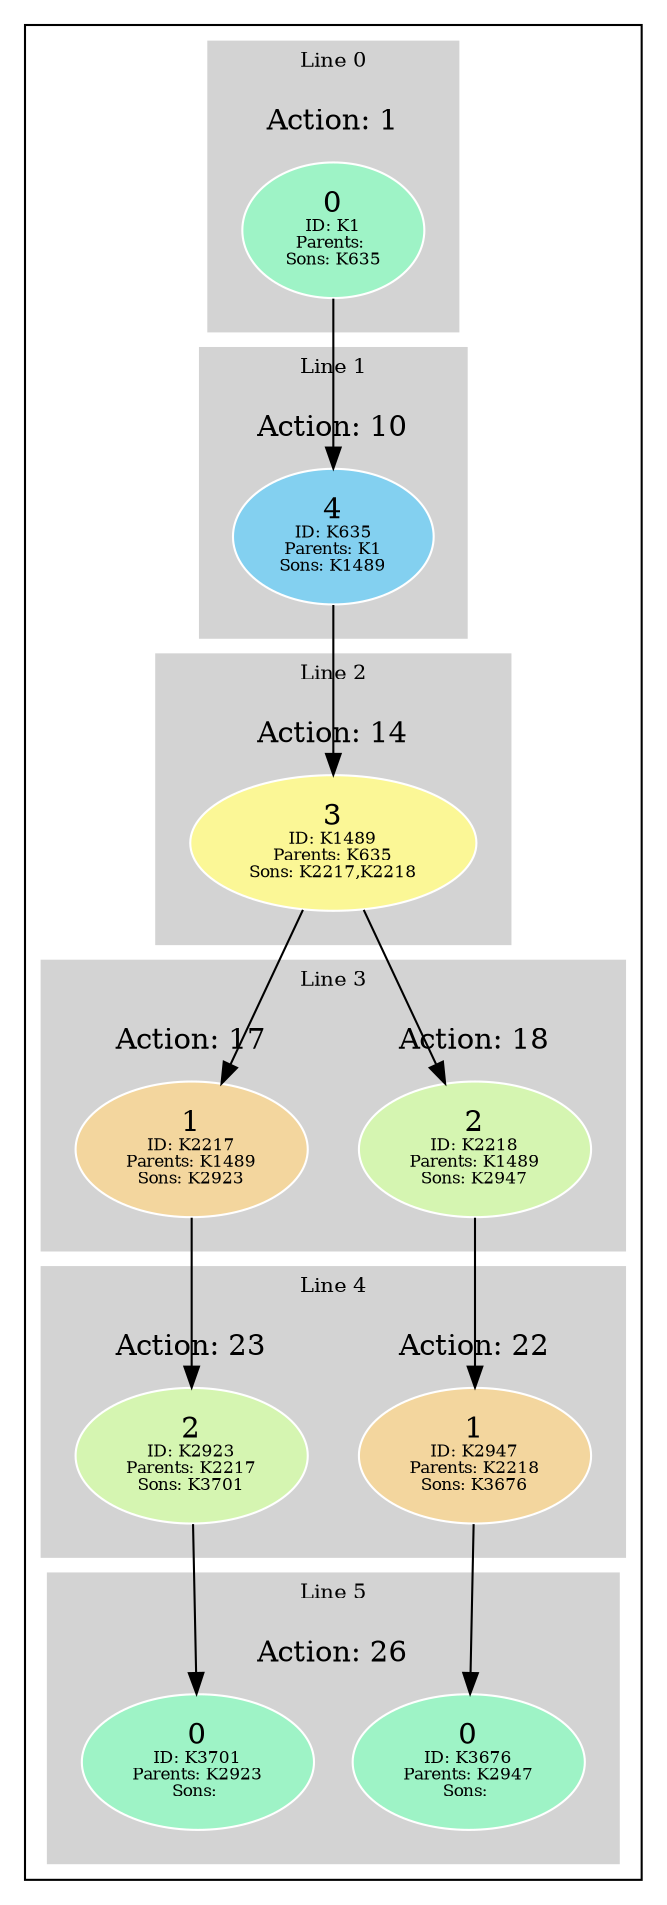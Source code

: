 digraph G {
subgraph cluster_info {
        subgraph cluster_0 {
        style=filled;
        color=lightgrey;
        node [style=filled,color=white];
        subgraph cluster_act_1 {
label = "Action: 1"step_K1 [fillcolor="#9ef3c6"  label=<0<BR /><FONT POINT-SIZE="8">ID: K1</FONT><BR /><FONT POINT-SIZE="8">Parents: </FONT><BR /><FONT POINT-SIZE="8">Sons: K635</FONT>>]
}

        fontsize="10"
        label = "Line 0";
        }

        subgraph cluster_4 {
        style=filled;
        color=lightgrey;
        node [style=filled,color=white];
        subgraph cluster_act_22 {
label = "Action: 22"step_K2947 [fillcolor="#f3d69e"  label=<1<BR /><FONT POINT-SIZE="8">ID: K2947</FONT><BR /><FONT POINT-SIZE="8">Parents: K2218</FONT><BR /><FONT POINT-SIZE="8">Sons: K3676</FONT>>]
}
subgraph cluster_act_23 {
label = "Action: 23"step_K2923 [fillcolor="#d5f5b1"  label=<2<BR /><FONT POINT-SIZE="8">ID: K2923</FONT><BR /><FONT POINT-SIZE="8">Parents: K2217</FONT><BR /><FONT POINT-SIZE="8">Sons: K3701</FONT>>]
}

        fontsize="10"
        label = "Line 4";
        }

        subgraph cluster_2 {
        style=filled;
        color=lightgrey;
        node [style=filled,color=white];
        subgraph cluster_act_14 {
label = "Action: 14"step_K1489 [fillcolor="#fbf796"  label=<3<BR /><FONT POINT-SIZE="8">ID: K1489</FONT><BR /><FONT POINT-SIZE="8">Parents: K635</FONT><BR /><FONT POINT-SIZE="8">Sons: K2217,K2218</FONT>>]
}

        fontsize="10"
        label = "Line 2";
        }

        subgraph cluster_3 {
        style=filled;
        color=lightgrey;
        node [style=filled,color=white];
        subgraph cluster_act_17 {
label = "Action: 17"step_K2217 [fillcolor="#f3d69e"  label=<1<BR /><FONT POINT-SIZE="8">ID: K2217</FONT><BR /><FONT POINT-SIZE="8">Parents: K1489</FONT><BR /><FONT POINT-SIZE="8">Sons: K2923</FONT>>]
}
subgraph cluster_act_18 {
label = "Action: 18"step_K2218 [fillcolor="#d5f5b1"  label=<2<BR /><FONT POINT-SIZE="8">ID: K2218</FONT><BR /><FONT POINT-SIZE="8">Parents: K1489</FONT><BR /><FONT POINT-SIZE="8">Sons: K2947</FONT>>]
}

        fontsize="10"
        label = "Line 3";
        }

        subgraph cluster_5 {
        style=filled;
        color=lightgrey;
        node [style=filled,color=white];
        subgraph cluster_act_26 {
label = "Action: 26"step_K3701 [fillcolor="#9ef3c6"  label=<0<BR /><FONT POINT-SIZE="8">ID: K3701</FONT><BR /><FONT POINT-SIZE="8">Parents: K2923</FONT><BR /><FONT POINT-SIZE="8">Sons: </FONT>>]
step_K3676 [fillcolor="#9ef3c6"  label=<0<BR /><FONT POINT-SIZE="8">ID: K3676</FONT><BR /><FONT POINT-SIZE="8">Parents: K2947</FONT><BR /><FONT POINT-SIZE="8">Sons: </FONT>>]
}
subgraph cluster_act_26 {
label = "Action: 26"step_K3701 [fillcolor="#9ef3c6"  label=<0<BR /><FONT POINT-SIZE="8">ID: K3701</FONT><BR /><FONT POINT-SIZE="8">Parents: K2923</FONT><BR /><FONT POINT-SIZE="8">Sons: </FONT>>]
step_K3676 [fillcolor="#9ef3c6"  label=<0<BR /><FONT POINT-SIZE="8">ID: K3676</FONT><BR /><FONT POINT-SIZE="8">Parents: K2947</FONT><BR /><FONT POINT-SIZE="8">Sons: </FONT>>]
}

        fontsize="10"
        label = "Line 5";
        }

        subgraph cluster_1 {
        style=filled;
        color=lightgrey;
        node [style=filled,color=white];
        subgraph cluster_act_10 {
label = "Action: 10"step_K635 [fillcolor="#83d0f0"  label=<4<BR /><FONT POINT-SIZE="8">ID: K635</FONT><BR /><FONT POINT-SIZE="8">Parents: K1</FONT><BR /><FONT POINT-SIZE="8">Sons: K1489</FONT>>]
}

        fontsize="10"
        label = "Line 1";
        }
step_K1489 -> step_K2218; 
step_K2923 -> step_K3701; 
step_K2947 -> step_K3676; 
step_K2217 -> step_K2923; 
step_K2218 -> step_K2947; 
step_K635 -> step_K1489; 
step_K1489 -> step_K2217; 
step_K1 -> step_K635; 
}}